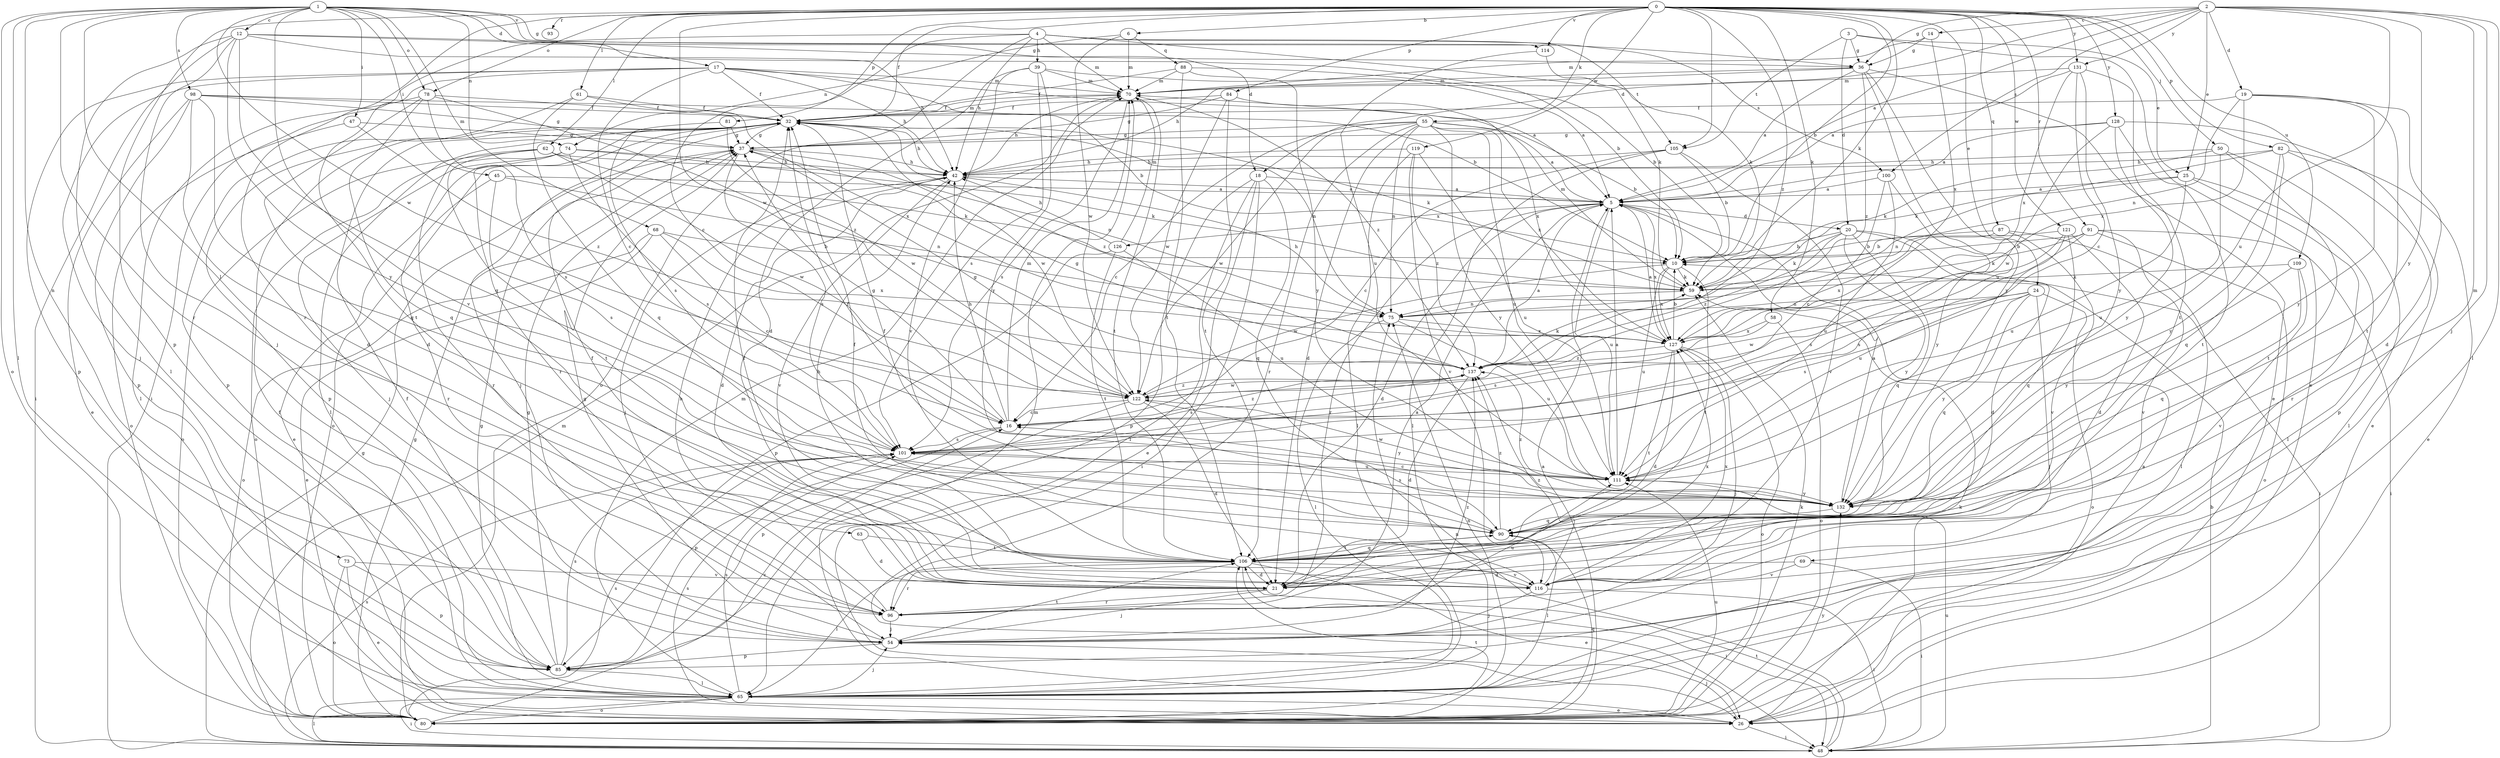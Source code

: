 strict digraph  {
0;
1;
2;
3;
4;
5;
6;
10;
12;
14;
16;
17;
18;
19;
20;
21;
24;
25;
26;
32;
36;
37;
39;
42;
45;
47;
48;
50;
54;
55;
58;
59;
61;
62;
63;
65;
68;
69;
70;
73;
74;
75;
78;
80;
81;
82;
84;
85;
87;
88;
90;
91;
93;
96;
98;
100;
101;
105;
106;
109;
111;
114;
116;
119;
121;
122;
126;
127;
128;
131;
132;
137;
0 -> 6  [label=b];
0 -> 10  [label=b];
0 -> 24  [label=e];
0 -> 32  [label=f];
0 -> 50  [label=j];
0 -> 55  [label=k];
0 -> 58  [label=k];
0 -> 59  [label=k];
0 -> 61  [label=l];
0 -> 62  [label=l];
0 -> 78  [label=o];
0 -> 81  [label=p];
0 -> 82  [label=p];
0 -> 84  [label=p];
0 -> 85  [label=p];
0 -> 87  [label=q];
0 -> 91  [label=r];
0 -> 93  [label=r];
0 -> 96  [label=r];
0 -> 105  [label=t];
0 -> 109  [label=u];
0 -> 114  [label=v];
0 -> 119  [label=w];
0 -> 121  [label=w];
0 -> 122  [label=w];
0 -> 128  [label=y];
0 -> 131  [label=y];
0 -> 137  [label=z];
1 -> 12  [label=c];
1 -> 17  [label=d];
1 -> 18  [label=d];
1 -> 36  [label=g];
1 -> 45  [label=i];
1 -> 47  [label=i];
1 -> 63  [label=l];
1 -> 65  [label=l];
1 -> 68  [label=m];
1 -> 73  [label=n];
1 -> 74  [label=n];
1 -> 78  [label=o];
1 -> 80  [label=o];
1 -> 96  [label=r];
1 -> 98  [label=s];
1 -> 114  [label=v];
1 -> 116  [label=v];
1 -> 122  [label=w];
2 -> 5  [label=a];
2 -> 14  [label=c];
2 -> 18  [label=d];
2 -> 19  [label=d];
2 -> 25  [label=e];
2 -> 36  [label=g];
2 -> 54  [label=j];
2 -> 65  [label=l];
2 -> 69  [label=m];
2 -> 100  [label=s];
2 -> 111  [label=u];
2 -> 131  [label=y];
2 -> 132  [label=y];
3 -> 20  [label=d];
3 -> 25  [label=e];
3 -> 26  [label=e];
3 -> 36  [label=g];
3 -> 105  [label=t];
4 -> 16  [label=c];
4 -> 39  [label=h];
4 -> 42  [label=h];
4 -> 48  [label=i];
4 -> 59  [label=k];
4 -> 70  [label=m];
4 -> 80  [label=o];
4 -> 100  [label=s];
4 -> 105  [label=t];
5 -> 20  [label=d];
5 -> 21  [label=d];
5 -> 96  [label=r];
5 -> 111  [label=u];
5 -> 126  [label=x];
5 -> 127  [label=x];
6 -> 70  [label=m];
6 -> 74  [label=n];
6 -> 88  [label=q];
6 -> 122  [label=w];
10 -> 59  [label=k];
10 -> 106  [label=t];
10 -> 111  [label=u];
10 -> 122  [label=w];
10 -> 127  [label=x];
12 -> 10  [label=b];
12 -> 36  [label=g];
12 -> 42  [label=h];
12 -> 48  [label=i];
12 -> 54  [label=j];
12 -> 65  [label=l];
12 -> 90  [label=q];
12 -> 132  [label=y];
14 -> 36  [label=g];
14 -> 70  [label=m];
14 -> 127  [label=x];
16 -> 37  [label=g];
16 -> 42  [label=h];
16 -> 70  [label=m];
16 -> 85  [label=p];
16 -> 101  [label=s];
16 -> 137  [label=z];
17 -> 5  [label=a];
17 -> 10  [label=b];
17 -> 16  [label=c];
17 -> 32  [label=f];
17 -> 42  [label=h];
17 -> 54  [label=j];
17 -> 70  [label=m];
17 -> 85  [label=p];
17 -> 106  [label=t];
18 -> 5  [label=a];
18 -> 26  [label=e];
18 -> 48  [label=i];
18 -> 65  [label=l];
18 -> 85  [label=p];
18 -> 90  [label=q];
19 -> 21  [label=d];
19 -> 32  [label=f];
19 -> 75  [label=n];
19 -> 106  [label=t];
19 -> 127  [label=x];
19 -> 132  [label=y];
20 -> 10  [label=b];
20 -> 21  [label=d];
20 -> 48  [label=i];
20 -> 59  [label=k];
20 -> 90  [label=q];
20 -> 132  [label=y];
20 -> 137  [label=z];
21 -> 32  [label=f];
21 -> 54  [label=j];
21 -> 96  [label=r];
21 -> 127  [label=x];
24 -> 54  [label=j];
24 -> 75  [label=n];
24 -> 80  [label=o];
24 -> 90  [label=q];
24 -> 101  [label=s];
24 -> 122  [label=w];
24 -> 132  [label=y];
25 -> 5  [label=a];
25 -> 65  [label=l];
25 -> 75  [label=n];
25 -> 96  [label=r];
25 -> 111  [label=u];
26 -> 5  [label=a];
26 -> 48  [label=i];
26 -> 54  [label=j];
26 -> 59  [label=k];
26 -> 70  [label=m];
26 -> 101  [label=s];
32 -> 37  [label=g];
32 -> 42  [label=h];
32 -> 54  [label=j];
32 -> 59  [label=k];
32 -> 65  [label=l];
32 -> 70  [label=m];
32 -> 75  [label=n];
32 -> 80  [label=o];
32 -> 85  [label=p];
32 -> 96  [label=r];
32 -> 122  [label=w];
32 -> 137  [label=z];
36 -> 5  [label=a];
36 -> 26  [label=e];
36 -> 42  [label=h];
36 -> 70  [label=m];
36 -> 111  [label=u];
36 -> 132  [label=y];
36 -> 137  [label=z];
37 -> 42  [label=h];
37 -> 75  [label=n];
37 -> 101  [label=s];
39 -> 5  [label=a];
39 -> 21  [label=d];
39 -> 70  [label=m];
39 -> 101  [label=s];
39 -> 116  [label=v];
39 -> 132  [label=y];
42 -> 5  [label=a];
42 -> 21  [label=d];
42 -> 54  [label=j];
42 -> 116  [label=v];
45 -> 5  [label=a];
45 -> 75  [label=n];
45 -> 96  [label=r];
45 -> 101  [label=s];
47 -> 37  [label=g];
47 -> 80  [label=o];
47 -> 137  [label=z];
48 -> 10  [label=b];
48 -> 37  [label=g];
48 -> 65  [label=l];
48 -> 70  [label=m];
48 -> 75  [label=n];
48 -> 101  [label=s];
48 -> 106  [label=t];
48 -> 111  [label=u];
50 -> 42  [label=h];
50 -> 59  [label=k];
50 -> 65  [label=l];
50 -> 106  [label=t];
50 -> 111  [label=u];
54 -> 37  [label=g];
54 -> 85  [label=p];
54 -> 106  [label=t];
54 -> 137  [label=z];
55 -> 5  [label=a];
55 -> 10  [label=b];
55 -> 16  [label=c];
55 -> 21  [label=d];
55 -> 37  [label=g];
55 -> 75  [label=n];
55 -> 96  [label=r];
55 -> 111  [label=u];
55 -> 122  [label=w];
55 -> 127  [label=x];
55 -> 132  [label=y];
58 -> 80  [label=o];
58 -> 101  [label=s];
58 -> 127  [label=x];
59 -> 70  [label=m];
59 -> 75  [label=n];
61 -> 32  [label=f];
61 -> 85  [label=p];
61 -> 90  [label=q];
61 -> 127  [label=x];
62 -> 42  [label=h];
62 -> 59  [label=k];
62 -> 80  [label=o];
62 -> 96  [label=r];
62 -> 106  [label=t];
62 -> 122  [label=w];
63 -> 21  [label=d];
63 -> 106  [label=t];
65 -> 26  [label=e];
65 -> 32  [label=f];
65 -> 37  [label=g];
65 -> 48  [label=i];
65 -> 54  [label=j];
65 -> 70  [label=m];
65 -> 80  [label=o];
65 -> 101  [label=s];
68 -> 10  [label=b];
68 -> 16  [label=c];
68 -> 26  [label=e];
68 -> 80  [label=o];
68 -> 127  [label=x];
69 -> 21  [label=d];
69 -> 48  [label=i];
69 -> 116  [label=v];
70 -> 32  [label=f];
70 -> 42  [label=h];
70 -> 101  [label=s];
70 -> 106  [label=t];
70 -> 137  [label=z];
73 -> 26  [label=e];
73 -> 80  [label=o];
73 -> 85  [label=p];
73 -> 116  [label=v];
74 -> 26  [label=e];
74 -> 42  [label=h];
74 -> 54  [label=j];
74 -> 59  [label=k];
74 -> 80  [label=o];
74 -> 101  [label=s];
75 -> 42  [label=h];
75 -> 65  [label=l];
75 -> 111  [label=u];
75 -> 127  [label=x];
78 -> 21  [label=d];
78 -> 32  [label=f];
78 -> 65  [label=l];
78 -> 90  [label=q];
78 -> 101  [label=s];
78 -> 137  [label=z];
80 -> 5  [label=a];
80 -> 16  [label=c];
80 -> 37  [label=g];
80 -> 59  [label=k];
80 -> 75  [label=n];
80 -> 90  [label=q];
80 -> 101  [label=s];
80 -> 106  [label=t];
80 -> 111  [label=u];
80 -> 132  [label=y];
81 -> 37  [label=g];
81 -> 101  [label=s];
81 -> 122  [label=w];
82 -> 26  [label=e];
82 -> 42  [label=h];
82 -> 59  [label=k];
82 -> 85  [label=p];
82 -> 90  [label=q];
82 -> 132  [label=y];
84 -> 32  [label=f];
84 -> 37  [label=g];
84 -> 106  [label=t];
84 -> 122  [label=w];
84 -> 127  [label=x];
85 -> 32  [label=f];
85 -> 37  [label=g];
85 -> 65  [label=l];
85 -> 101  [label=s];
87 -> 10  [label=b];
87 -> 65  [label=l];
87 -> 116  [label=v];
87 -> 127  [label=x];
88 -> 10  [label=b];
88 -> 32  [label=f];
88 -> 70  [label=m];
88 -> 106  [label=t];
88 -> 132  [label=y];
90 -> 32  [label=f];
90 -> 65  [label=l];
90 -> 106  [label=t];
90 -> 137  [label=z];
91 -> 10  [label=b];
91 -> 48  [label=i];
91 -> 59  [label=k];
91 -> 80  [label=o];
91 -> 101  [label=s];
91 -> 116  [label=v];
96 -> 5  [label=a];
96 -> 42  [label=h];
96 -> 54  [label=j];
96 -> 111  [label=u];
98 -> 10  [label=b];
98 -> 21  [label=d];
98 -> 26  [label=e];
98 -> 32  [label=f];
98 -> 37  [label=g];
98 -> 85  [label=p];
98 -> 90  [label=q];
100 -> 5  [label=a];
100 -> 16  [label=c];
100 -> 111  [label=u];
100 -> 132  [label=y];
101 -> 111  [label=u];
105 -> 10  [label=b];
105 -> 16  [label=c];
105 -> 42  [label=h];
105 -> 65  [label=l];
105 -> 116  [label=v];
106 -> 21  [label=d];
106 -> 26  [label=e];
106 -> 32  [label=f];
106 -> 42  [label=h];
106 -> 48  [label=i];
106 -> 65  [label=l];
106 -> 90  [label=q];
106 -> 96  [label=r];
106 -> 116  [label=v];
109 -> 59  [label=k];
109 -> 90  [label=q];
109 -> 116  [label=v];
109 -> 132  [label=y];
111 -> 5  [label=a];
111 -> 32  [label=f];
111 -> 122  [label=w];
111 -> 132  [label=y];
114 -> 59  [label=k];
114 -> 111  [label=u];
116 -> 32  [label=f];
116 -> 48  [label=i];
116 -> 54  [label=j];
116 -> 127  [label=x];
116 -> 137  [label=z];
119 -> 42  [label=h];
119 -> 65  [label=l];
119 -> 111  [label=u];
119 -> 116  [label=v];
119 -> 137  [label=z];
121 -> 10  [label=b];
121 -> 21  [label=d];
121 -> 90  [label=q];
121 -> 101  [label=s];
121 -> 111  [label=u];
122 -> 16  [label=c];
122 -> 21  [label=d];
122 -> 37  [label=g];
122 -> 85  [label=p];
122 -> 132  [label=y];
122 -> 137  [label=z];
126 -> 42  [label=h];
126 -> 70  [label=m];
126 -> 85  [label=p];
126 -> 106  [label=t];
126 -> 111  [label=u];
127 -> 5  [label=a];
127 -> 10  [label=b];
127 -> 21  [label=d];
127 -> 54  [label=j];
127 -> 80  [label=o];
127 -> 106  [label=t];
127 -> 137  [label=z];
128 -> 5  [label=a];
128 -> 26  [label=e];
128 -> 37  [label=g];
128 -> 106  [label=t];
128 -> 122  [label=w];
128 -> 132  [label=y];
131 -> 5  [label=a];
131 -> 16  [label=c];
131 -> 70  [label=m];
131 -> 106  [label=t];
131 -> 127  [label=x];
131 -> 132  [label=y];
132 -> 5  [label=a];
132 -> 16  [label=c];
132 -> 90  [label=q];
132 -> 101  [label=s];
132 -> 137  [label=z];
137 -> 5  [label=a];
137 -> 21  [label=d];
137 -> 37  [label=g];
137 -> 59  [label=k];
137 -> 101  [label=s];
137 -> 122  [label=w];
}
